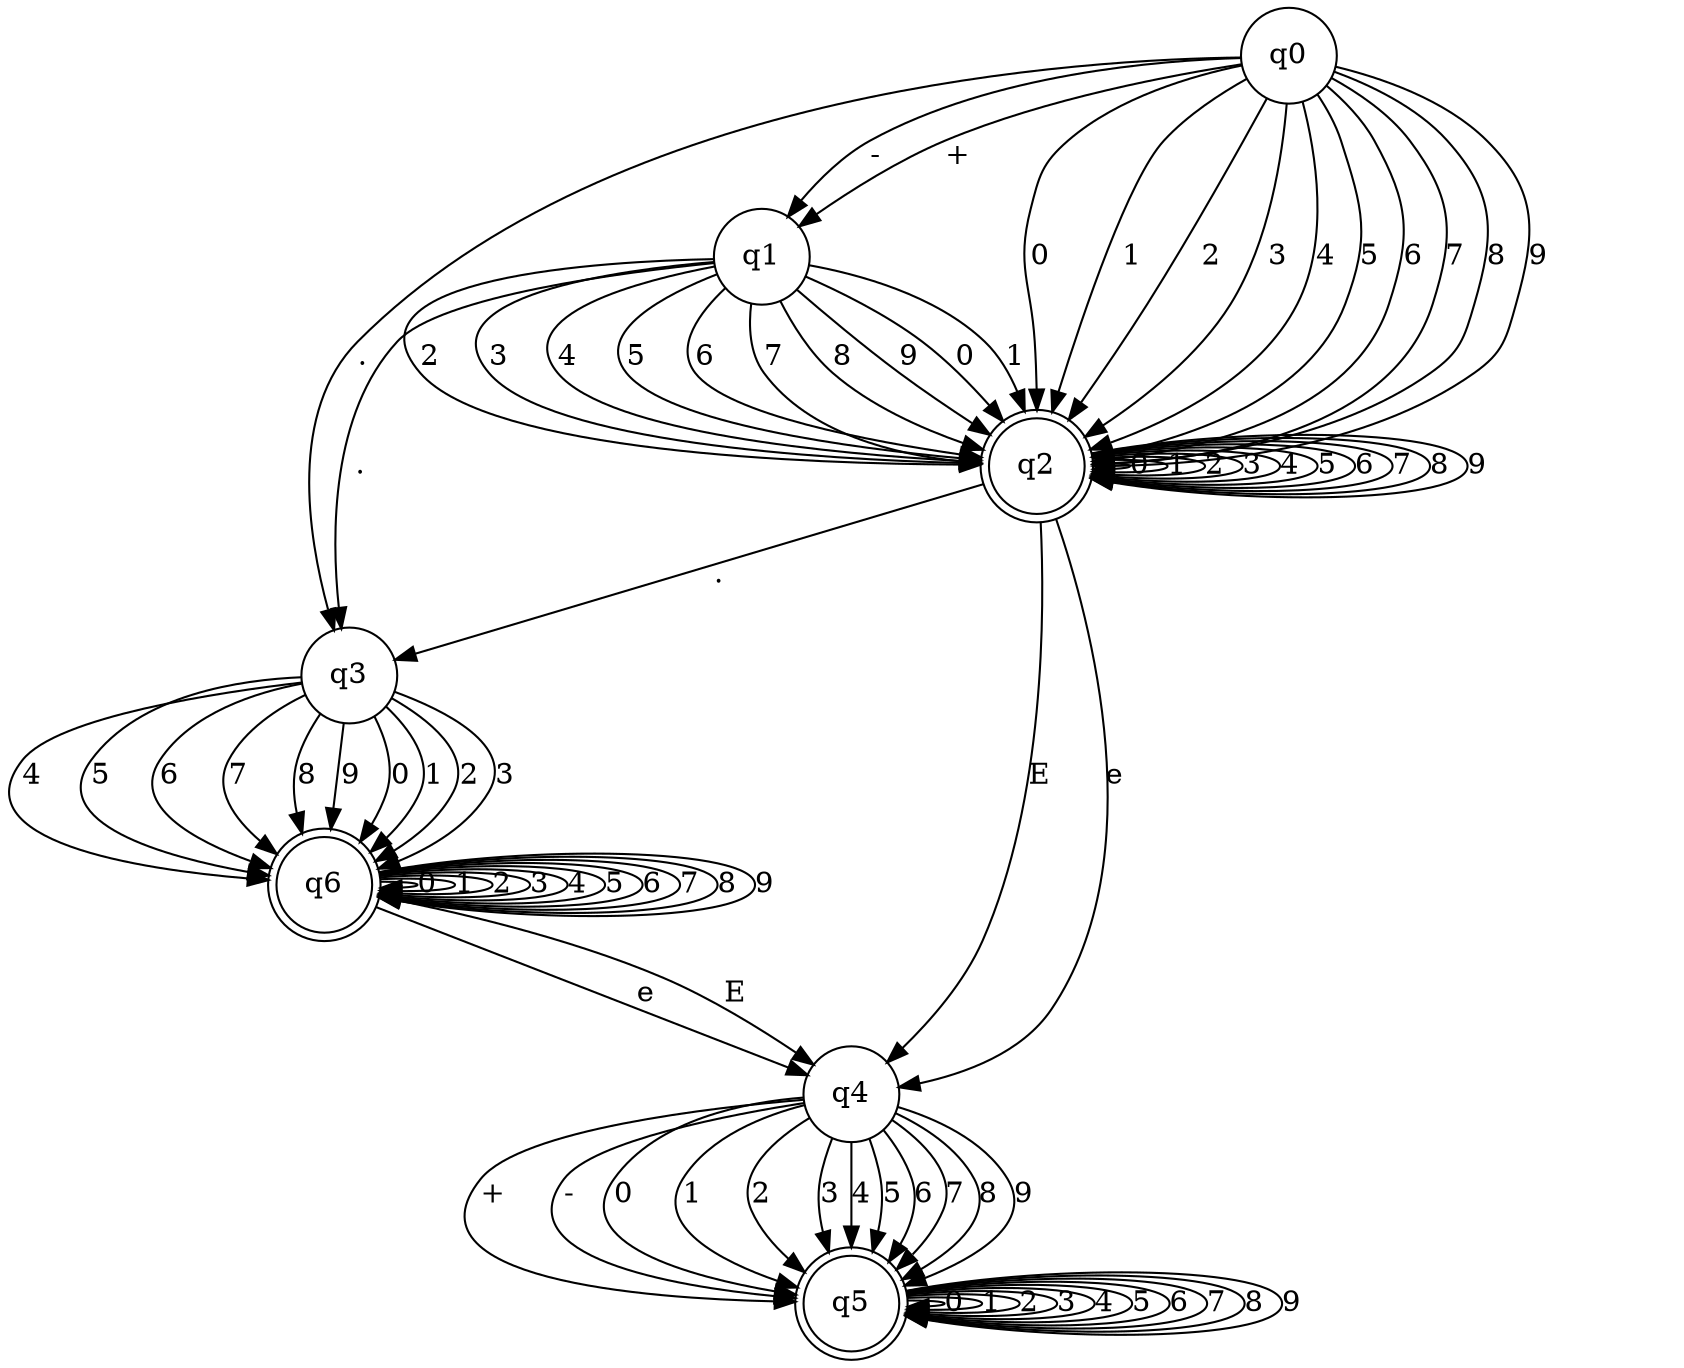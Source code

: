 digraph "Automato Finito Deterministico" {
	graph [dpi=300]
	q0 [label=q0 shape=circle]
	q1 [label=q1 shape=circle]
	q2 [label=q2 shape=doublecircle]
	q3 [label=q3 shape=circle]
	q4 [label=q4 shape=circle]
	q5 [label=q5 shape=doublecircle]
	q6 [label=q6 shape=doublecircle]
	q0 -> q1 [label="+"]
	q0 -> q1 [label="-"]
	q0 -> q2 [label=0]
	q0 -> q2 [label=1]
	q0 -> q2 [label=2]
	q0 -> q2 [label=3]
	q0 -> q2 [label=4]
	q0 -> q2 [label=5]
	q0 -> q2 [label=6]
	q0 -> q2 [label=7]
	q0 -> q2 [label=8]
	q0 -> q2 [label=9]
	q0 -> q3 [label="."]
	q1 -> q2 [label=0]
	q1 -> q2 [label=1]
	q1 -> q2 [label=2]
	q1 -> q2 [label=3]
	q1 -> q2 [label=4]
	q1 -> q2 [label=5]
	q1 -> q2 [label=6]
	q1 -> q2 [label=7]
	q1 -> q2 [label=8]
	q1 -> q2 [label=9]
	q1 -> q3 [label="."]
	q2 -> q2 [label=0]
	q2 -> q2 [label=1]
	q2 -> q2 [label=2]
	q2 -> q2 [label=3]
	q2 -> q2 [label=4]
	q2 -> q2 [label=5]
	q2 -> q2 [label=6]
	q2 -> q2 [label=7]
	q2 -> q2 [label=8]
	q2 -> q2 [label=9]
	q2 -> q3 [label="."]
	q2 -> q4 [label=e]
	q2 -> q4 [label=E]
	q3 -> q6 [label=0]
	q3 -> q6 [label=1]
	q3 -> q6 [label=2]
	q3 -> q6 [label=3]
	q3 -> q6 [label=4]
	q3 -> q6 [label=5]
	q3 -> q6 [label=6]
	q3 -> q6 [label=7]
	q3 -> q6 [label=8]
	q3 -> q6 [label=9]
	q4 -> q5 [label="+"]
	q4 -> q5 [label="-"]
	q4 -> q5 [label=0]
	q4 -> q5 [label=1]
	q4 -> q5 [label=2]
	q4 -> q5 [label=3]
	q4 -> q5 [label=4]
	q4 -> q5 [label=5]
	q4 -> q5 [label=6]
	q4 -> q5 [label=7]
	q4 -> q5 [label=8]
	q4 -> q5 [label=9]
	q5 -> q5 [label=0]
	q5 -> q5 [label=1]
	q5 -> q5 [label=2]
	q5 -> q5 [label=3]
	q5 -> q5 [label=4]
	q5 -> q5 [label=5]
	q5 -> q5 [label=6]
	q5 -> q5 [label=7]
	q5 -> q5 [label=8]
	q5 -> q5 [label=9]
	q6 -> q6 [label=0]
	q6 -> q6 [label=1]
	q6 -> q6 [label=2]
	q6 -> q6 [label=3]
	q6 -> q6 [label=4]
	q6 -> q6 [label=5]
	q6 -> q6 [label=6]
	q6 -> q6 [label=7]
	q6 -> q6 [label=8]
	q6 -> q6 [label=9]
	q6 -> q4 [label=e]
	q6 -> q4 [label=E]
}
